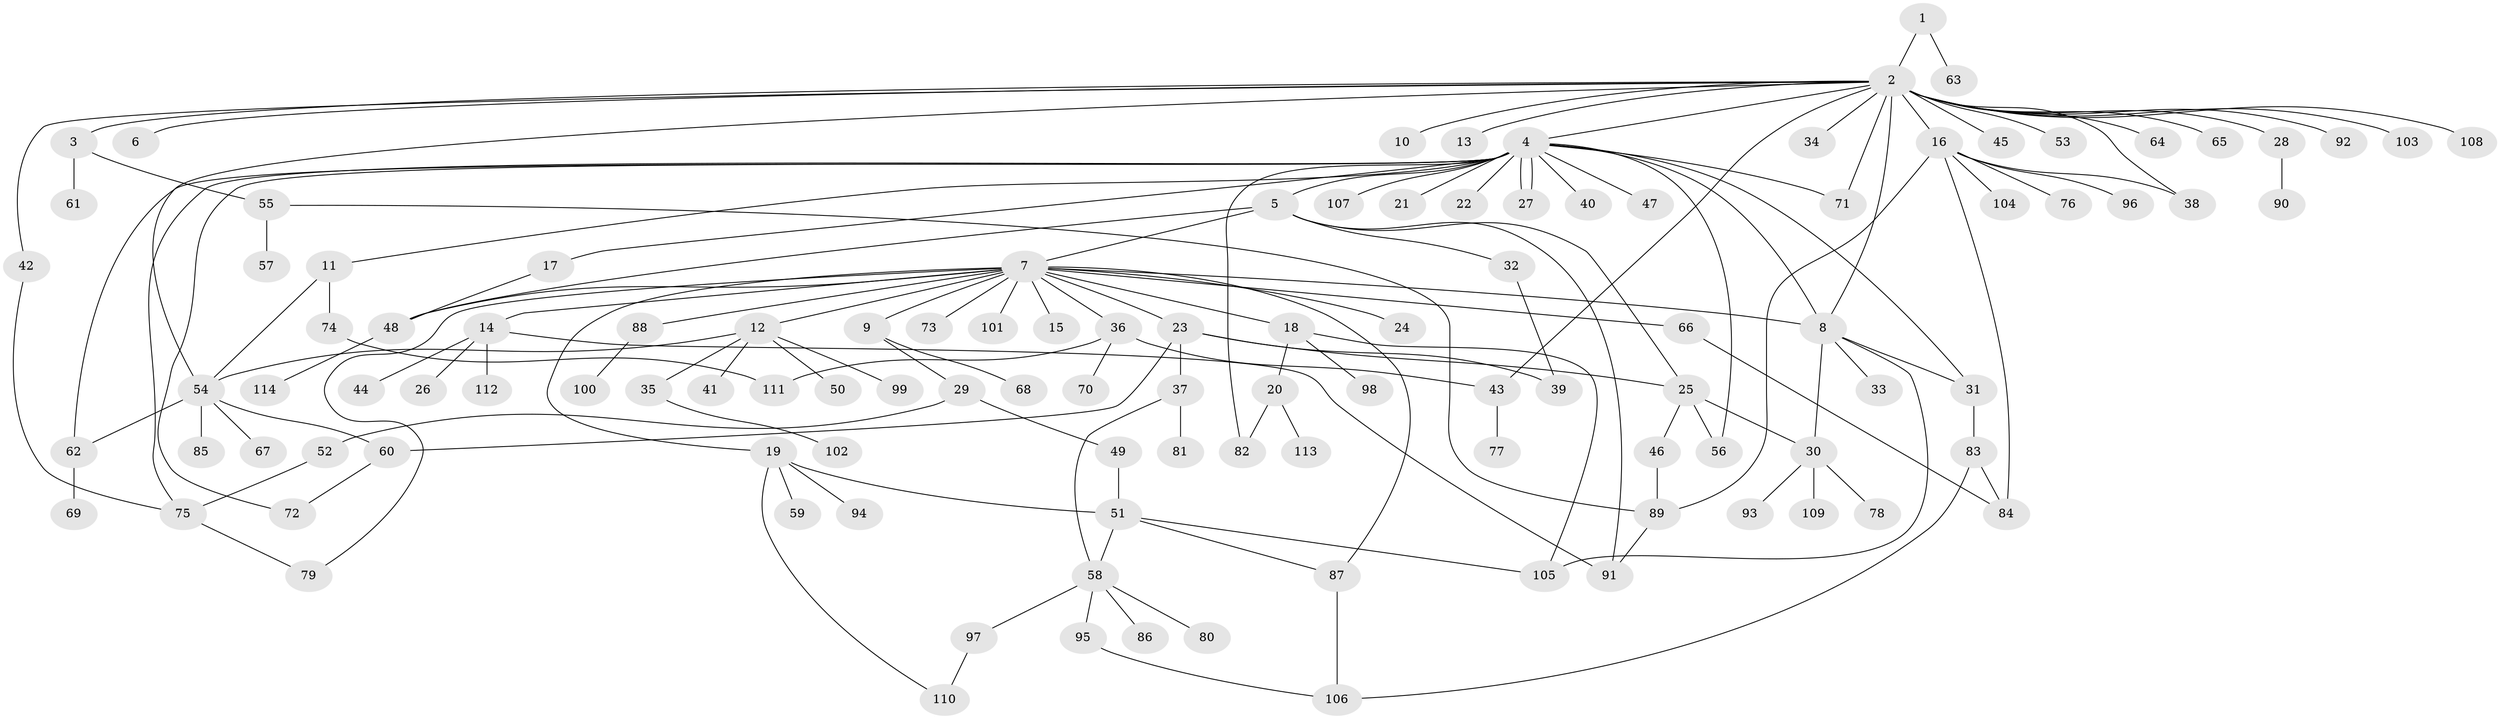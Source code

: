 // coarse degree distribution, {2: 0.1875, 21: 0.0125, 16: 0.0125, 6: 0.0625, 17: 0.0125, 4: 0.0875, 1: 0.475, 3: 0.075, 5: 0.075}
// Generated by graph-tools (version 1.1) at 2025/50/03/04/25 22:50:28]
// undirected, 114 vertices, 150 edges
graph export_dot {
  node [color=gray90,style=filled];
  1;
  2;
  3;
  4;
  5;
  6;
  7;
  8;
  9;
  10;
  11;
  12;
  13;
  14;
  15;
  16;
  17;
  18;
  19;
  20;
  21;
  22;
  23;
  24;
  25;
  26;
  27;
  28;
  29;
  30;
  31;
  32;
  33;
  34;
  35;
  36;
  37;
  38;
  39;
  40;
  41;
  42;
  43;
  44;
  45;
  46;
  47;
  48;
  49;
  50;
  51;
  52;
  53;
  54;
  55;
  56;
  57;
  58;
  59;
  60;
  61;
  62;
  63;
  64;
  65;
  66;
  67;
  68;
  69;
  70;
  71;
  72;
  73;
  74;
  75;
  76;
  77;
  78;
  79;
  80;
  81;
  82;
  83;
  84;
  85;
  86;
  87;
  88;
  89;
  90;
  91;
  92;
  93;
  94;
  95;
  96;
  97;
  98;
  99;
  100;
  101;
  102;
  103;
  104;
  105;
  106;
  107;
  108;
  109;
  110;
  111;
  112;
  113;
  114;
  1 -- 2;
  1 -- 63;
  2 -- 3;
  2 -- 4;
  2 -- 6;
  2 -- 8;
  2 -- 10;
  2 -- 13;
  2 -- 16;
  2 -- 28;
  2 -- 34;
  2 -- 38;
  2 -- 42;
  2 -- 43;
  2 -- 45;
  2 -- 53;
  2 -- 54;
  2 -- 64;
  2 -- 65;
  2 -- 71;
  2 -- 92;
  2 -- 103;
  2 -- 108;
  3 -- 55;
  3 -- 61;
  4 -- 5;
  4 -- 8;
  4 -- 11;
  4 -- 17;
  4 -- 21;
  4 -- 22;
  4 -- 27;
  4 -- 27;
  4 -- 31;
  4 -- 40;
  4 -- 47;
  4 -- 56;
  4 -- 62;
  4 -- 71;
  4 -- 72;
  4 -- 75;
  4 -- 82;
  4 -- 107;
  5 -- 7;
  5 -- 25;
  5 -- 32;
  5 -- 48;
  5 -- 91;
  7 -- 8;
  7 -- 9;
  7 -- 12;
  7 -- 14;
  7 -- 15;
  7 -- 18;
  7 -- 19;
  7 -- 23;
  7 -- 24;
  7 -- 36;
  7 -- 48;
  7 -- 66;
  7 -- 73;
  7 -- 79;
  7 -- 87;
  7 -- 88;
  7 -- 101;
  8 -- 30;
  8 -- 31;
  8 -- 33;
  8 -- 105;
  9 -- 29;
  9 -- 68;
  11 -- 54;
  11 -- 74;
  12 -- 35;
  12 -- 41;
  12 -- 50;
  12 -- 54;
  12 -- 99;
  14 -- 26;
  14 -- 44;
  14 -- 91;
  14 -- 112;
  16 -- 38;
  16 -- 76;
  16 -- 84;
  16 -- 89;
  16 -- 96;
  16 -- 104;
  17 -- 48;
  18 -- 20;
  18 -- 98;
  18 -- 105;
  19 -- 51;
  19 -- 59;
  19 -- 94;
  19 -- 110;
  20 -- 82;
  20 -- 113;
  23 -- 25;
  23 -- 37;
  23 -- 39;
  23 -- 60;
  25 -- 30;
  25 -- 46;
  25 -- 56;
  28 -- 90;
  29 -- 49;
  29 -- 52;
  30 -- 78;
  30 -- 93;
  30 -- 109;
  31 -- 83;
  32 -- 39;
  35 -- 102;
  36 -- 43;
  36 -- 70;
  36 -- 111;
  37 -- 58;
  37 -- 81;
  42 -- 75;
  43 -- 77;
  46 -- 89;
  48 -- 114;
  49 -- 51;
  51 -- 58;
  51 -- 87;
  51 -- 105;
  52 -- 75;
  54 -- 60;
  54 -- 62;
  54 -- 67;
  54 -- 85;
  55 -- 57;
  55 -- 89;
  58 -- 80;
  58 -- 86;
  58 -- 95;
  58 -- 97;
  60 -- 72;
  62 -- 69;
  66 -- 84;
  74 -- 111;
  75 -- 79;
  83 -- 84;
  83 -- 106;
  87 -- 106;
  88 -- 100;
  89 -- 91;
  95 -- 106;
  97 -- 110;
}
